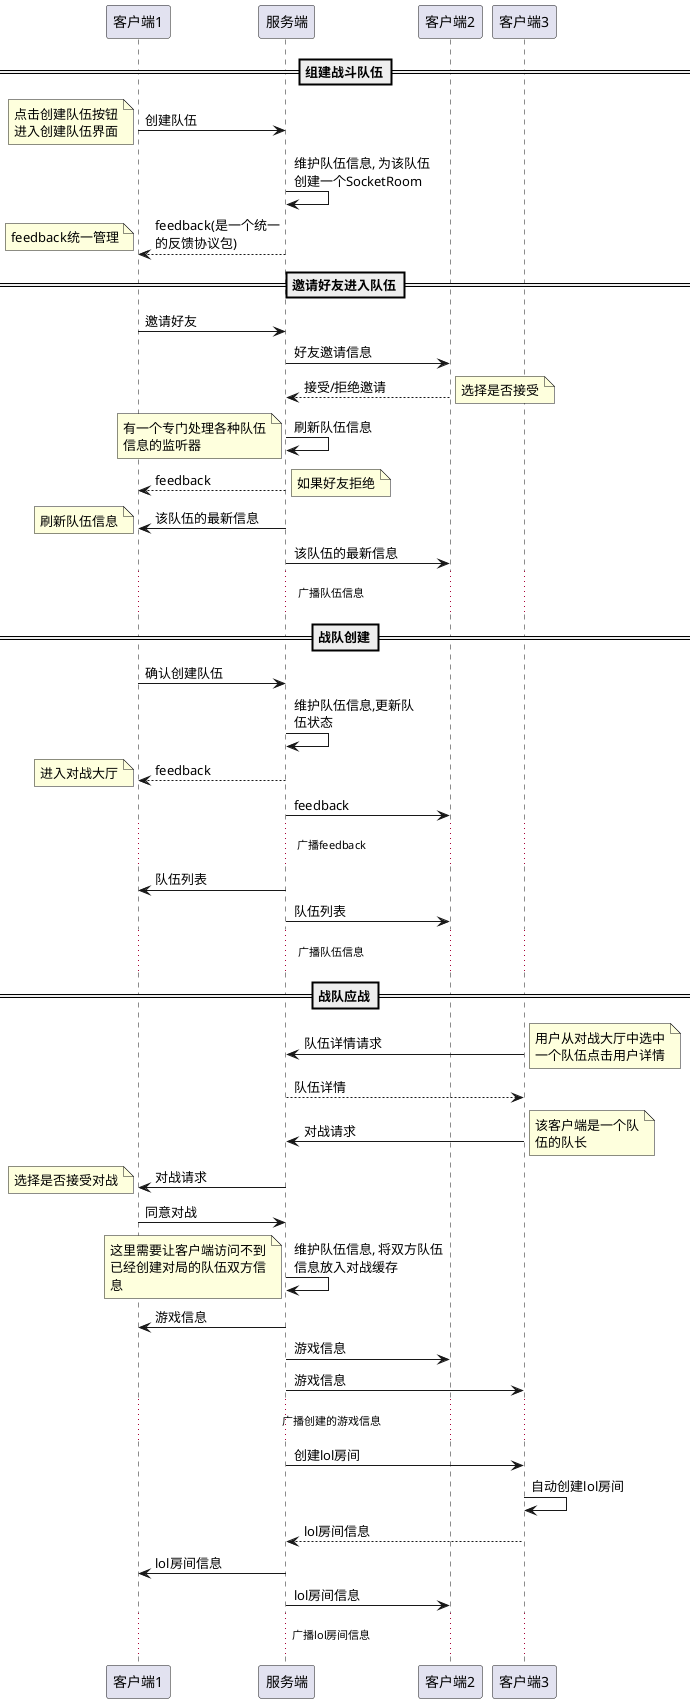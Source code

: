 @startuml
==组建战斗队伍==
客户端1->服务端:创建队伍
note left:点击创建队伍按钮\n进入创建队伍界面
' 邀请好友组成队伍\n1人-5人不等并组成\n队伍
服务端->服务端:维护队伍信息, 为该队伍\n创建一个SocketRoom
服务端-->客户端1:feedback(是一个统一\n的反馈协议包)
note left: feedback统一管理

==邀请好友进入队伍==
客户端1->服务端:邀请好友
服务端->客户端2:好友邀请信息
客户端2-->服务端:接受/拒绝邀请
note right: 选择是否接受
服务端->服务端:刷新队伍信息
note left: 有一个专门处理各种队伍\n信息的监听器
服务端-->客户端1:feedback
note right: 如果好友拒绝
服务端->客户端1: 该队伍的最新信息
note left: 刷新队伍信息
服务端->客户端2: 该队伍的最新信息
...广播队伍信息...

==战队创建==
客户端1->服务端: 确认创建队伍
服务端->服务端: 维护队伍信息,更新队\n伍状态
服务端-->客户端1: feedback
note left: 进入对战大厅
服务端->客户端2:feedback
...广播feedback...
服务端->客户端1: 队伍列表
服务端->客户端2: 队伍列表
...广播队伍信息...

==战队应战==
客户端3->服务端: 队伍详情请求
note right: 用户从对战大厅中选中\n一个队伍点击用户详情
服务端-->客户端3: 队伍详情
客户端3->服务端: 对战请求
note right: 该客户端是一个队\n伍的队长
服务端->客户端1: 对战请求
note left: 选择是否接受对战
客户端1->服务端: 同意对战
服务端->服务端:维护队伍信息, 将双方队伍\n信息放入对战缓存
note left: 这里需要让客户端访问不到\n已经创建对局的队伍双方信\n息
服务端->客户端1: 游戏信息
服务端->客户端2: 游戏信息
服务端->客户端3: 游戏信息
...广播创建的游戏信息...
服务端->客户端3: 创建lol房间
客户端3->客户端3: 自动创建lol房间
客户端3-->服务端: lol房间信息
服务端->客户端1: lol房间信息
服务端->客户端2: lol房间信息
...广播lol房间信息...
@enduml